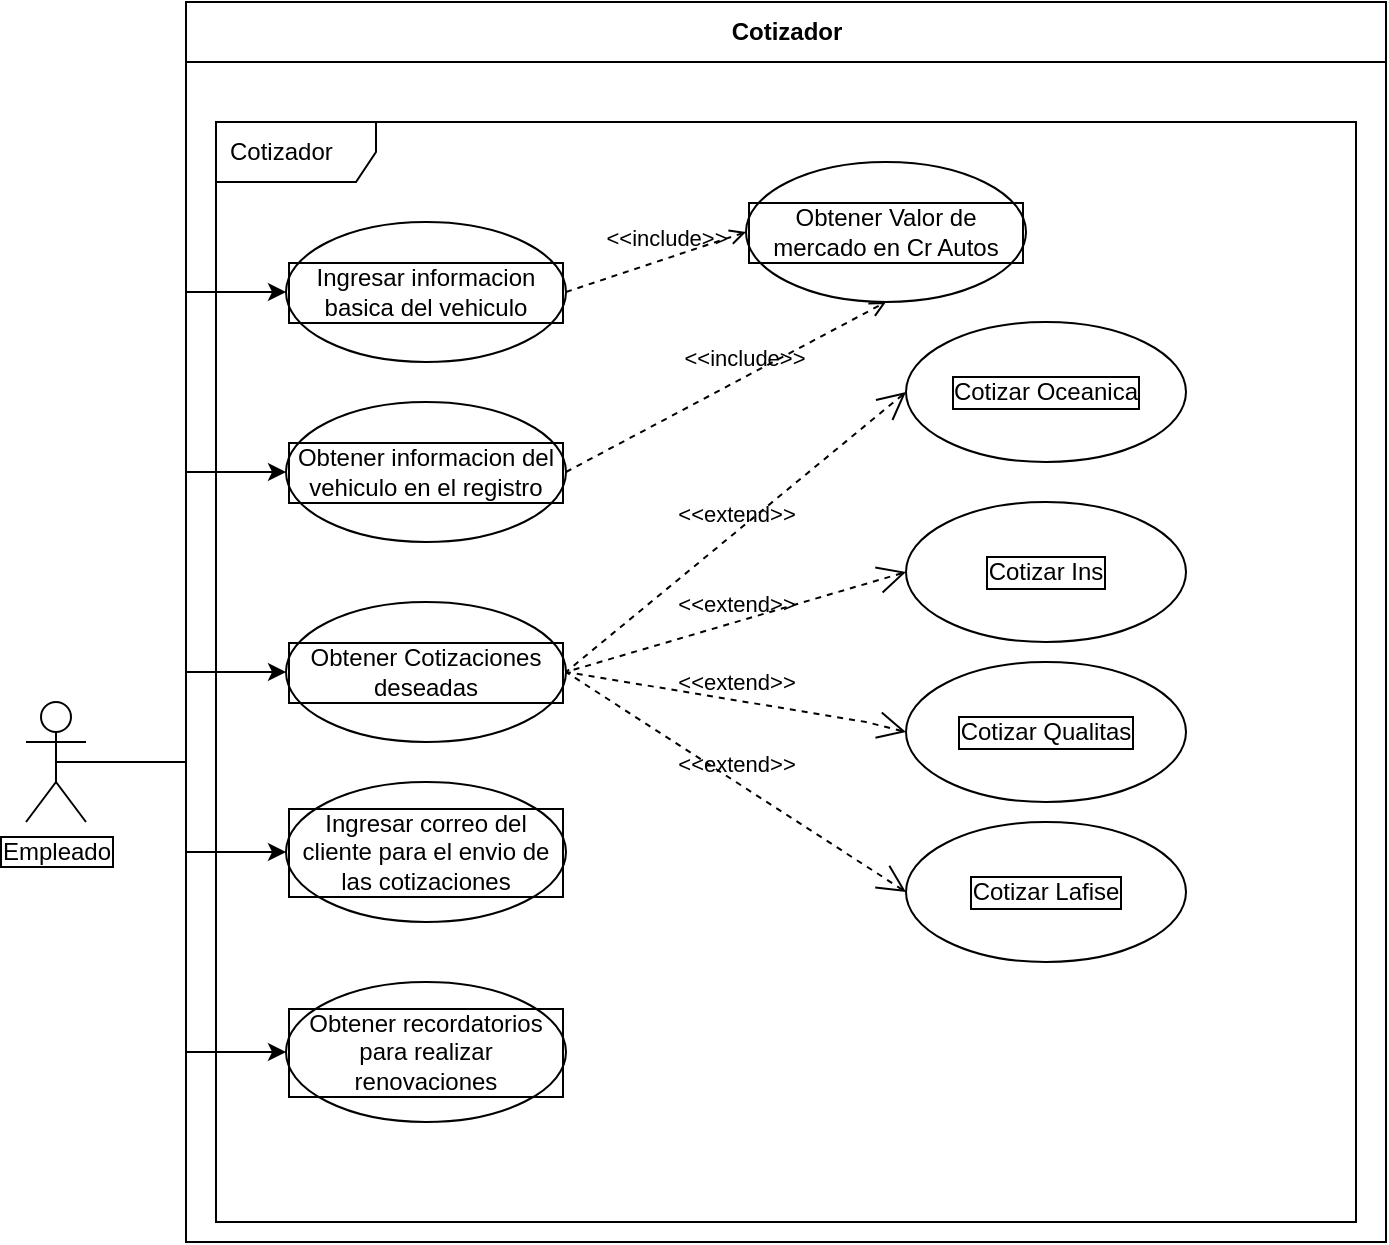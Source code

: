<mxfile version="20.8.19" type="github">
  <diagram name="Page-1" id="FIGkw67pMRDh4MM9zdk1">
    <mxGraphModel dx="874" dy="444" grid="1" gridSize="10" guides="1" tooltips="1" connect="1" arrows="1" fold="1" page="1" pageScale="1" pageWidth="850" pageHeight="1100" math="0" shadow="0">
      <root>
        <mxCell id="0" />
        <mxCell id="1" parent="0" />
        <mxCell id="IhLSrTR3K9B3fhgBk1G8-4" value="Cotizador" style="swimlane;fontStyle=1;align=center;horizontal=1;startSize=30;collapsible=0;html=1;" vertex="1" parent="1">
          <mxGeometry x="110" y="40" width="600" height="620" as="geometry" />
        </mxCell>
        <mxCell id="IhLSrTR3K9B3fhgBk1G8-5" value="Cotizador" style="shape=umlFrame;tabPosition=left;html=1;boundedLbl=1;labelInHeader=1;width=80;height=30;swimlaneFillColor=#ffffff;align=left;spacingLeft=5;" vertex="1" parent="IhLSrTR3K9B3fhgBk1G8-4">
          <mxGeometry width="570" height="550" relative="1" as="geometry">
            <mxPoint x="15" y="60" as="offset" />
          </mxGeometry>
        </mxCell>
        <mxCell id="IhLSrTR3K9B3fhgBk1G8-12" value="Obtener informacion del vehiculo en el registro" style="ellipse;whiteSpace=wrap;html=1;labelBorderColor=default;" vertex="1" parent="IhLSrTR3K9B3fhgBk1G8-4">
          <mxGeometry x="50" y="200" width="140" height="70" as="geometry" />
        </mxCell>
        <mxCell id="IhLSrTR3K9B3fhgBk1G8-14" value="Ingresar informacion basica del vehiculo" style="shape=ellipse;html=1;strokeWidth=1;fontStyle=0;whiteSpace=wrap;align=center;perimeter=ellipsePerimeter;labelBorderColor=default;" vertex="1" parent="IhLSrTR3K9B3fhgBk1G8-4">
          <mxGeometry x="50" y="110" width="140" height="70" as="geometry" />
        </mxCell>
        <mxCell id="IhLSrTR3K9B3fhgBk1G8-18" value="Obtener Cotizaciones deseadas" style="ellipse;whiteSpace=wrap;html=1;labelBorderColor=default;" vertex="1" parent="IhLSrTR3K9B3fhgBk1G8-4">
          <mxGeometry x="50" y="300" width="140" height="70" as="geometry" />
        </mxCell>
        <mxCell id="IhLSrTR3K9B3fhgBk1G8-20" value="Cotizar Ins" style="ellipse;whiteSpace=wrap;html=1;labelBorderColor=default;" vertex="1" parent="IhLSrTR3K9B3fhgBk1G8-4">
          <mxGeometry x="360" y="250" width="140" height="70" as="geometry" />
        </mxCell>
        <mxCell id="IhLSrTR3K9B3fhgBk1G8-21" value="Cotizar Qualitas" style="ellipse;whiteSpace=wrap;html=1;labelBorderColor=default;" vertex="1" parent="IhLSrTR3K9B3fhgBk1G8-4">
          <mxGeometry x="360" y="330" width="140" height="70" as="geometry" />
        </mxCell>
        <mxCell id="IhLSrTR3K9B3fhgBk1G8-22" value="Cotizar Lafise" style="ellipse;whiteSpace=wrap;html=1;labelBorderColor=default;" vertex="1" parent="IhLSrTR3K9B3fhgBk1G8-4">
          <mxGeometry x="360" y="410" width="140" height="70" as="geometry" />
        </mxCell>
        <mxCell id="IhLSrTR3K9B3fhgBk1G8-23" value="Cotizar Oceanica" style="ellipse;whiteSpace=wrap;html=1;labelBorderColor=default;" vertex="1" parent="IhLSrTR3K9B3fhgBk1G8-4">
          <mxGeometry x="360" y="160" width="140" height="70" as="geometry" />
        </mxCell>
        <mxCell id="IhLSrTR3K9B3fhgBk1G8-28" value="Obtener Valor de mercado en Cr Autos" style="ellipse;whiteSpace=wrap;html=1;labelBorderColor=default;" vertex="1" parent="IhLSrTR3K9B3fhgBk1G8-4">
          <mxGeometry x="280" y="80" width="140" height="70" as="geometry" />
        </mxCell>
        <mxCell id="IhLSrTR3K9B3fhgBk1G8-29" value="&amp;lt;&amp;lt;include&amp;gt;&amp;gt;" style="edgeStyle=none;html=1;endArrow=open;verticalAlign=bottom;dashed=1;labelBackgroundColor=none;rounded=0;exitX=1;exitY=0.5;exitDx=0;exitDy=0;entryX=0.5;entryY=1;entryDx=0;entryDy=0;" edge="1" parent="IhLSrTR3K9B3fhgBk1G8-4" source="IhLSrTR3K9B3fhgBk1G8-12" target="IhLSrTR3K9B3fhgBk1G8-28">
          <mxGeometry x="0.117" y="1" width="160" relative="1" as="geometry">
            <mxPoint x="200" y="325" as="sourcePoint" />
            <mxPoint x="260" y="115" as="targetPoint" />
            <mxPoint as="offset" />
          </mxGeometry>
        </mxCell>
        <mxCell id="IhLSrTR3K9B3fhgBk1G8-31" value="Ingresar correo del cliente para el envio de las cotizaciones" style="ellipse;whiteSpace=wrap;html=1;labelBorderColor=default;strokeWidth=1;" vertex="1" parent="IhLSrTR3K9B3fhgBk1G8-4">
          <mxGeometry x="50" y="390" width="140" height="70" as="geometry" />
        </mxCell>
        <mxCell id="IhLSrTR3K9B3fhgBk1G8-33" value="&amp;lt;&amp;lt;extend&amp;gt;&amp;gt;" style="edgeStyle=none;html=1;startArrow=open;endArrow=none;startSize=12;verticalAlign=bottom;dashed=1;labelBackgroundColor=none;rounded=0;exitX=0;exitY=0.5;exitDx=0;exitDy=0;entryX=1;entryY=0.5;entryDx=0;entryDy=0;" edge="1" parent="IhLSrTR3K9B3fhgBk1G8-4" source="IhLSrTR3K9B3fhgBk1G8-22" target="IhLSrTR3K9B3fhgBk1G8-18">
          <mxGeometry width="160" relative="1" as="geometry">
            <mxPoint x="170" y="350" as="sourcePoint" />
            <mxPoint x="330" y="350" as="targetPoint" />
          </mxGeometry>
        </mxCell>
        <mxCell id="IhLSrTR3K9B3fhgBk1G8-34" value="&amp;lt;&amp;lt;extend&amp;gt;&amp;gt;" style="edgeStyle=none;html=1;startArrow=open;endArrow=none;startSize=12;verticalAlign=bottom;dashed=1;labelBackgroundColor=none;rounded=0;entryX=1;entryY=0.5;entryDx=0;entryDy=0;exitX=0;exitY=0.5;exitDx=0;exitDy=0;" edge="1" parent="IhLSrTR3K9B3fhgBk1G8-4" source="IhLSrTR3K9B3fhgBk1G8-21" target="IhLSrTR3K9B3fhgBk1G8-18">
          <mxGeometry width="160" relative="1" as="geometry">
            <mxPoint x="370" y="455" as="sourcePoint" />
            <mxPoint x="200" y="335" as="targetPoint" />
            <Array as="points">
              <mxPoint x="340" y="360" />
            </Array>
          </mxGeometry>
        </mxCell>
        <mxCell id="IhLSrTR3K9B3fhgBk1G8-35" value="&amp;lt;&amp;lt;extend&amp;gt;&amp;gt;" style="edgeStyle=none;html=1;startArrow=open;endArrow=none;startSize=12;verticalAlign=bottom;dashed=1;labelBackgroundColor=none;rounded=0;entryX=1;entryY=0.5;entryDx=0;entryDy=0;exitX=0;exitY=0.5;exitDx=0;exitDy=0;" edge="1" parent="IhLSrTR3K9B3fhgBk1G8-4" source="IhLSrTR3K9B3fhgBk1G8-20" target="IhLSrTR3K9B3fhgBk1G8-18">
          <mxGeometry width="160" relative="1" as="geometry">
            <mxPoint x="370" y="375" as="sourcePoint" />
            <mxPoint x="200" y="335" as="targetPoint" />
            <Array as="points" />
          </mxGeometry>
        </mxCell>
        <mxCell id="IhLSrTR3K9B3fhgBk1G8-36" value="&amp;lt;&amp;lt;extend&amp;gt;&amp;gt;" style="edgeStyle=none;html=1;startArrow=open;endArrow=none;startSize=12;verticalAlign=bottom;dashed=1;labelBackgroundColor=none;rounded=0;entryX=1;entryY=0.5;entryDx=0;entryDy=0;exitX=0;exitY=0.5;exitDx=0;exitDy=0;" edge="1" parent="IhLSrTR3K9B3fhgBk1G8-4" source="IhLSrTR3K9B3fhgBk1G8-23" target="IhLSrTR3K9B3fhgBk1G8-18">
          <mxGeometry width="160" relative="1" as="geometry">
            <mxPoint x="370" y="295" as="sourcePoint" />
            <mxPoint x="200" y="335" as="targetPoint" />
            <Array as="points" />
          </mxGeometry>
        </mxCell>
        <mxCell id="IhLSrTR3K9B3fhgBk1G8-37" value="Obtener recordatorios para realizar renovaciones" style="ellipse;whiteSpace=wrap;html=1;labelBorderColor=default;strokeWidth=1;" vertex="1" parent="IhLSrTR3K9B3fhgBk1G8-4">
          <mxGeometry x="50" y="490" width="140" height="70" as="geometry" />
        </mxCell>
        <mxCell id="IhLSrTR3K9B3fhgBk1G8-40" value="&amp;lt;&amp;lt;include&amp;gt;&amp;gt;" style="edgeStyle=none;html=1;endArrow=open;verticalAlign=bottom;dashed=1;labelBackgroundColor=none;rounded=0;exitX=1;exitY=0.5;exitDx=0;exitDy=0;entryX=0;entryY=0.5;entryDx=0;entryDy=0;" edge="1" parent="IhLSrTR3K9B3fhgBk1G8-4" source="IhLSrTR3K9B3fhgBk1G8-14" target="IhLSrTR3K9B3fhgBk1G8-28">
          <mxGeometry x="0.117" y="1" width="160" relative="1" as="geometry">
            <mxPoint x="200" y="245" as="sourcePoint" />
            <mxPoint x="290" y="165" as="targetPoint" />
            <mxPoint as="offset" />
          </mxGeometry>
        </mxCell>
        <mxCell id="IhLSrTR3K9B3fhgBk1G8-13" style="edgeStyle=orthogonalEdgeStyle;rounded=0;orthogonalLoop=1;jettySize=auto;html=1;exitX=0.5;exitY=0.5;exitDx=0;exitDy=0;exitPerimeter=0;entryX=0;entryY=0.5;entryDx=0;entryDy=0;" edge="1" parent="1" source="IhLSrTR3K9B3fhgBk1G8-10" target="IhLSrTR3K9B3fhgBk1G8-12">
          <mxGeometry relative="1" as="geometry" />
        </mxCell>
        <mxCell id="IhLSrTR3K9B3fhgBk1G8-15" style="edgeStyle=orthogonalEdgeStyle;rounded=0;orthogonalLoop=1;jettySize=auto;html=1;exitX=0.5;exitY=0.5;exitDx=0;exitDy=0;exitPerimeter=0;entryX=0;entryY=0.5;entryDx=0;entryDy=0;" edge="1" parent="1" source="IhLSrTR3K9B3fhgBk1G8-10" target="IhLSrTR3K9B3fhgBk1G8-14">
          <mxGeometry relative="1" as="geometry" />
        </mxCell>
        <mxCell id="IhLSrTR3K9B3fhgBk1G8-19" style="edgeStyle=orthogonalEdgeStyle;rounded=0;orthogonalLoop=1;jettySize=auto;html=1;exitX=0.5;exitY=0.5;exitDx=0;exitDy=0;exitPerimeter=0;entryX=0;entryY=0.5;entryDx=0;entryDy=0;" edge="1" parent="1" source="IhLSrTR3K9B3fhgBk1G8-10" target="IhLSrTR3K9B3fhgBk1G8-18">
          <mxGeometry relative="1" as="geometry" />
        </mxCell>
        <mxCell id="IhLSrTR3K9B3fhgBk1G8-32" style="edgeStyle=orthogonalEdgeStyle;rounded=0;orthogonalLoop=1;jettySize=auto;html=1;exitX=0.5;exitY=0.5;exitDx=0;exitDy=0;exitPerimeter=0;entryX=0;entryY=0.5;entryDx=0;entryDy=0;" edge="1" parent="1" source="IhLSrTR3K9B3fhgBk1G8-10" target="IhLSrTR3K9B3fhgBk1G8-31">
          <mxGeometry relative="1" as="geometry" />
        </mxCell>
        <mxCell id="IhLSrTR3K9B3fhgBk1G8-38" style="edgeStyle=orthogonalEdgeStyle;rounded=0;orthogonalLoop=1;jettySize=auto;html=1;exitX=0.5;exitY=0.5;exitDx=0;exitDy=0;exitPerimeter=0;entryX=0;entryY=0.5;entryDx=0;entryDy=0;" edge="1" parent="1" source="IhLSrTR3K9B3fhgBk1G8-10" target="IhLSrTR3K9B3fhgBk1G8-37">
          <mxGeometry relative="1" as="geometry" />
        </mxCell>
        <mxCell id="IhLSrTR3K9B3fhgBk1G8-10" value="Empleado" style="shape=umlActor;html=1;verticalLabelPosition=bottom;verticalAlign=top;align=center;labelBorderColor=default;" vertex="1" parent="1">
          <mxGeometry x="30" y="390" width="30" height="60" as="geometry" />
        </mxCell>
      </root>
    </mxGraphModel>
  </diagram>
</mxfile>
